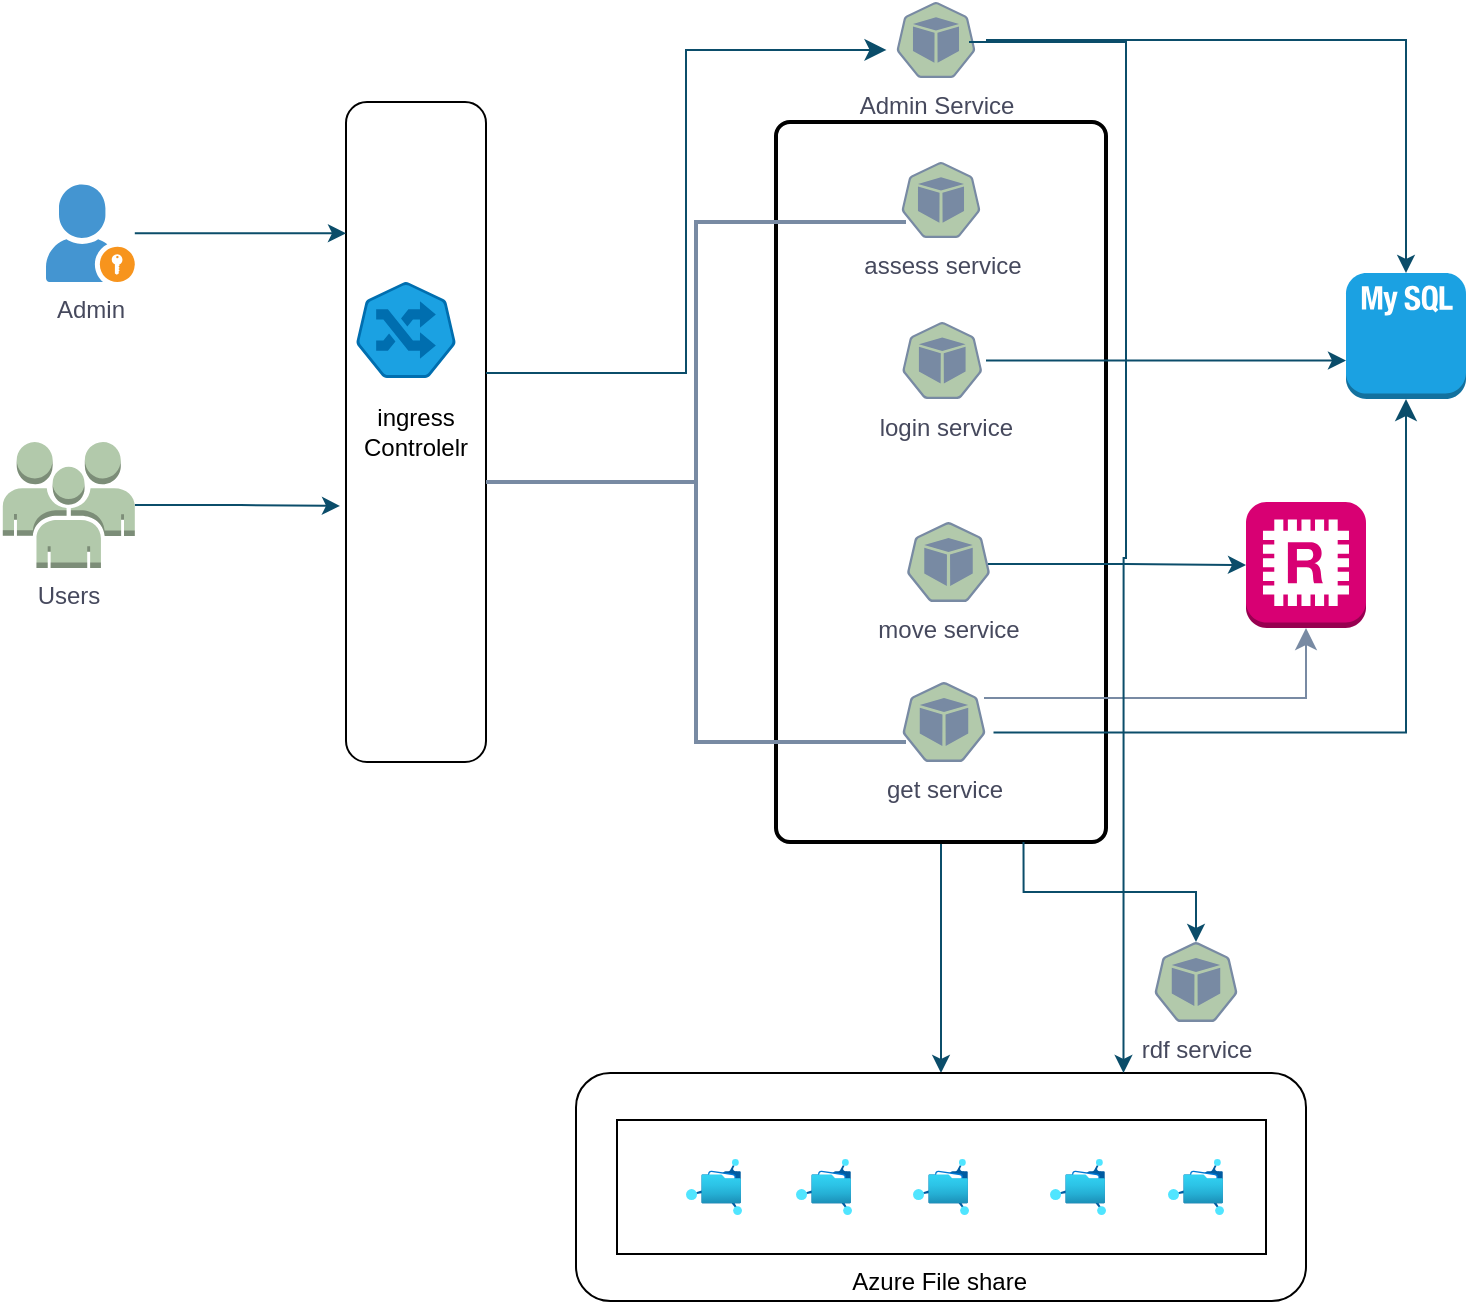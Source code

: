 <mxfile version="21.3.8" type="github">
  <diagram name="Page-1" id="pKVDKmzyI58x6n3iSxDE">
    <mxGraphModel dx="880" dy="484" grid="1" gridSize="10" guides="1" tooltips="1" connect="1" arrows="1" fold="1" page="1" pageScale="1" pageWidth="850" pageHeight="1100" math="0" shadow="0">
      <root>
        <mxCell id="0" />
        <mxCell id="1" parent="0" />
        <mxCell id="TlOuyBiV7a0oIH7bMwF1-141" style="edgeStyle=orthogonalEdgeStyle;rounded=0;orthogonalLoop=1;jettySize=auto;html=1;entryX=0.5;entryY=0;entryDx=0;entryDy=0;strokeColor=#0B4D6A;" edge="1" parent="1" source="TlOuyBiV7a0oIH7bMwF1-121" target="TlOuyBiV7a0oIH7bMwF1-56">
          <mxGeometry relative="1" as="geometry" />
        </mxCell>
        <mxCell id="TlOuyBiV7a0oIH7bMwF1-121" value="" style="rounded=1;whiteSpace=wrap;html=1;absoluteArcSize=1;arcSize=14;strokeWidth=2;" vertex="1" parent="1">
          <mxGeometry x="415" y="60" width="165" height="360" as="geometry" />
        </mxCell>
        <mxCell id="TlOuyBiV7a0oIH7bMwF1-160" style="edgeStyle=orthogonalEdgeStyle;rounded=0;orthogonalLoop=1;jettySize=auto;html=1;entryX=0.612;entryY=1.043;entryDx=0;entryDy=0;entryPerimeter=0;strokeColor=#0B4D6A;" edge="1" parent="1" source="TlOuyBiV7a0oIH7bMwF1-2" target="TlOuyBiV7a0oIH7bMwF1-31">
          <mxGeometry relative="1" as="geometry" />
        </mxCell>
        <mxCell id="TlOuyBiV7a0oIH7bMwF1-2" value="Users" style="outlineConnect=0;dashed=0;verticalLabelPosition=bottom;verticalAlign=top;align=center;html=1;shape=mxgraph.aws3.users;fillColor=#B2C9AB;strokeColor=#788AA3;fontColor=#46495D;labelBackgroundColor=none;" vertex="1" parent="1">
          <mxGeometry x="28.4" y="220" width="66" height="63" as="geometry" />
        </mxCell>
        <mxCell id="TlOuyBiV7a0oIH7bMwF1-31" value="ingress&lt;br&gt;Controlelr" style="rounded=1;whiteSpace=wrap;html=1;direction=south;labelBackgroundColor=none;" vertex="1" parent="1">
          <mxGeometry x="200" y="50" width="70" height="330" as="geometry" />
        </mxCell>
        <mxCell id="TlOuyBiV7a0oIH7bMwF1-32" value="" style="sketch=0;html=1;dashed=0;whitespace=wrap;fillColor=#1ba1e2;strokeColor=#006EAF;points=[[0.005,0.63,0],[0.1,0.2,0],[0.9,0.2,0],[0.5,0,0],[0.995,0.63,0],[0.72,0.99,0],[0.5,1,0],[0.28,0.99,0]];verticalLabelPosition=bottom;align=center;verticalAlign=top;shape=mxgraph.kubernetes.icon;prIcon=ing;labelBackgroundColor=none;fontColor=#ffffff;" vertex="1" parent="1">
          <mxGeometry x="205" y="140" width="50" height="48" as="geometry" />
        </mxCell>
        <mxCell id="TlOuyBiV7a0oIH7bMwF1-33" value="assess service" style="sketch=0;html=1;dashed=0;whitespace=wrap;fillColor=#B2C9AB;strokeColor=#788AA3;points=[[0.005,0.63,0],[0.1,0.2,0],[0.9,0.2,0],[0.5,0,0],[0.995,0.63,0],[0.72,0.99,0],[0.5,1,0],[0.28,0.99,0]];verticalLabelPosition=bottom;align=center;verticalAlign=top;shape=mxgraph.kubernetes.icon;prIcon=pod;labelBackgroundColor=none;fontColor=#46495D;" vertex="1" parent="1">
          <mxGeometry x="472.5" y="80" width="50" height="38" as="geometry" />
        </mxCell>
        <mxCell id="TlOuyBiV7a0oIH7bMwF1-148" style="edgeStyle=orthogonalEdgeStyle;rounded=0;orthogonalLoop=1;jettySize=auto;html=1;strokeColor=#0B4D6A;" edge="1" parent="1" source="TlOuyBiV7a0oIH7bMwF1-34" target="TlOuyBiV7a0oIH7bMwF1-38">
          <mxGeometry relative="1" as="geometry">
            <mxPoint x="680" y="179.25" as="targetPoint" />
            <Array as="points">
              <mxPoint x="670" y="180" />
              <mxPoint x="670" y="180" />
            </Array>
          </mxGeometry>
        </mxCell>
        <mxCell id="TlOuyBiV7a0oIH7bMwF1-34" value="&amp;nbsp;login service" style="sketch=0;html=1;dashed=0;whitespace=wrap;fillColor=#B2C9AB;strokeColor=#788AA3;points=[[0.005,0.63,0],[0.1,0.2,0],[0.9,0.2,0],[0.5,0,0],[0.995,0.63,0],[0.72,0.99,0],[0.5,1,0],[0.28,0.99,0]];verticalLabelPosition=bottom;align=center;verticalAlign=top;shape=mxgraph.kubernetes.icon;prIcon=pod;labelBackgroundColor=none;fontColor=#46495D;" vertex="1" parent="1">
          <mxGeometry x="476.25" y="160" width="43.75" height="38.5" as="geometry" />
        </mxCell>
        <mxCell id="TlOuyBiV7a0oIH7bMwF1-147" style="edgeStyle=orthogonalEdgeStyle;rounded=0;orthogonalLoop=1;jettySize=auto;html=1;entryX=0;entryY=0.5;entryDx=0;entryDy=0;entryPerimeter=0;strokeColor=#0B4D6A;exitX=0.843;exitY=0.525;exitDx=0;exitDy=0;exitPerimeter=0;" edge="1" parent="1" source="TlOuyBiV7a0oIH7bMwF1-35" target="TlOuyBiV7a0oIH7bMwF1-37">
          <mxGeometry relative="1" as="geometry" />
        </mxCell>
        <mxCell id="TlOuyBiV7a0oIH7bMwF1-35" value="move service" style="sketch=0;html=1;dashed=0;whitespace=wrap;fillColor=#B2C9AB;strokeColor=#788AA3;points=[[0.005,0.63,0],[0.1,0.2,0],[0.9,0.2,0],[0.5,0,0],[0.995,0.63,0],[0.72,0.99,0],[0.5,1,0],[0.28,0.99,0]];verticalLabelPosition=bottom;align=center;verticalAlign=top;shape=mxgraph.kubernetes.icon;prIcon=pod;labelBackgroundColor=none;fontColor=#46495D;" vertex="1" parent="1">
          <mxGeometry x="472.5" y="260" width="57.5" height="40" as="geometry" />
        </mxCell>
        <mxCell id="TlOuyBiV7a0oIH7bMwF1-36" value="get service" style="sketch=0;html=1;dashed=0;whitespace=wrap;fillColor=#B2C9AB;strokeColor=#788AA3;points=[[0.005,0.63,0],[0.1,0.2,0],[0.9,0.2,0],[0.5,0,0],[0.995,0.63,0],[0.72,0.99,0],[0.5,1,0],[0.28,0.99,0]];verticalLabelPosition=bottom;align=center;verticalAlign=top;shape=mxgraph.kubernetes.icon;prIcon=pod;labelBackgroundColor=none;fontColor=#46495D;" vertex="1" parent="1">
          <mxGeometry x="474" y="340" width="50" height="40" as="geometry" />
        </mxCell>
        <mxCell id="TlOuyBiV7a0oIH7bMwF1-37" value="" style="outlineConnect=0;dashed=0;verticalLabelPosition=bottom;verticalAlign=top;align=center;html=1;shape=mxgraph.aws3.redis;fillColor=#d80073;labelBackgroundColor=none;strokeColor=#A50040;fontColor=#ffffff;" vertex="1" parent="1">
          <mxGeometry x="650" y="250" width="60" height="63" as="geometry" />
        </mxCell>
        <mxCell id="TlOuyBiV7a0oIH7bMwF1-38" value="" style="outlineConnect=0;dashed=0;verticalLabelPosition=bottom;verticalAlign=top;align=center;html=1;shape=mxgraph.aws3.mysql_db_instance_2;fillColor=#1ba1e2;labelBackgroundColor=none;strokeColor=#006EAF;fontColor=#ffffff;" vertex="1" parent="1">
          <mxGeometry x="700" y="135.5" width="60" height="63" as="geometry" />
        </mxCell>
        <mxCell id="TlOuyBiV7a0oIH7bMwF1-39" value="" style="strokeWidth=2;html=1;shape=mxgraph.flowchart.annotation_2;align=left;labelPosition=right;pointerEvents=1;labelBackgroundColor=none;fillColor=#B2C9AB;strokeColor=#788AA3;fontColor=#46495D;" vertex="1" parent="1">
          <mxGeometry x="270" y="110" width="210" height="260" as="geometry" />
        </mxCell>
        <mxCell id="TlOuyBiV7a0oIH7bMwF1-161" style="edgeStyle=orthogonalEdgeStyle;rounded=0;orthogonalLoop=1;jettySize=auto;html=1;entryX=0.199;entryY=1;entryDx=0;entryDy=0;entryPerimeter=0;strokeColor=#0B4D6A;" edge="1" parent="1" source="TlOuyBiV7a0oIH7bMwF1-44" target="TlOuyBiV7a0oIH7bMwF1-31">
          <mxGeometry relative="1" as="geometry" />
        </mxCell>
        <mxCell id="TlOuyBiV7a0oIH7bMwF1-44" value="Admin" style="shadow=0;dashed=0;html=1;strokeColor=none;fillColor=#4495D1;labelPosition=center;verticalLabelPosition=bottom;verticalAlign=top;align=center;outlineConnect=0;shape=mxgraph.veeam.portal_admin;fontColor=#46495D;" vertex="1" parent="1">
          <mxGeometry x="50" y="91.2" width="44.4" height="48.8" as="geometry" />
        </mxCell>
        <mxCell id="TlOuyBiV7a0oIH7bMwF1-47" value="" style="edgeStyle=segmentEdgeStyle;endArrow=classic;html=1;curved=0;rounded=0;endSize=8;startSize=8;strokeColor=#788AA3;fontColor=#46495D;fillColor=#B2C9AB;exitX=0.9;exitY=0.2;exitDx=0;exitDy=0;exitPerimeter=0;" edge="1" parent="1" source="TlOuyBiV7a0oIH7bMwF1-36" target="TlOuyBiV7a0oIH7bMwF1-37">
          <mxGeometry width="50" height="50" relative="1" as="geometry">
            <mxPoint x="490" y="363" as="sourcePoint" />
            <mxPoint x="550" y="320" as="targetPoint" />
          </mxGeometry>
        </mxCell>
        <mxCell id="TlOuyBiV7a0oIH7bMwF1-48" value="" style="edgeStyle=segmentEdgeStyle;endArrow=classic;html=1;curved=0;rounded=0;endSize=8;startSize=8;strokeColor=#0B4D6A;exitX=0.995;exitY=0.63;exitDx=0;exitDy=0;exitPerimeter=0;" edge="1" parent="1" source="TlOuyBiV7a0oIH7bMwF1-36" target="TlOuyBiV7a0oIH7bMwF1-38">
          <mxGeometry width="50" height="50" relative="1" as="geometry">
            <mxPoint x="620" y="385" as="sourcePoint" />
            <mxPoint x="670" y="335" as="targetPoint" />
          </mxGeometry>
        </mxCell>
        <mxCell id="TlOuyBiV7a0oIH7bMwF1-56" value="" style="rounded=1;whiteSpace=wrap;html=1;" vertex="1" parent="1">
          <mxGeometry x="315" y="535.5" width="365" height="114" as="geometry" />
        </mxCell>
        <mxCell id="TlOuyBiV7a0oIH7bMwF1-128" value="Azure File share&amp;nbsp;" style="verticalLabelPosition=bottom;verticalAlign=top;html=1;shape=mxgraph.basic.rect;fillColor2=none;strokeWidth=1;size=20;indent=5;" vertex="1" parent="1">
          <mxGeometry x="335.5" y="559" width="324.5" height="67" as="geometry" />
        </mxCell>
        <mxCell id="TlOuyBiV7a0oIH7bMwF1-129" value="" style="image;aspect=fixed;html=1;points=[];align=center;fontSize=12;image=img/lib/azure2/storage/Azure_Fileshare.svg;strokeColor=#BAC8D3;fontColor=#EEEEEE;fillColor=#09555B;" vertex="1" parent="1">
          <mxGeometry x="425" y="578.5" width="28" height="28" as="geometry" />
        </mxCell>
        <mxCell id="TlOuyBiV7a0oIH7bMwF1-130" value="" style="image;aspect=fixed;html=1;points=[];align=center;fontSize=12;image=img/lib/azure2/storage/Azure_Fileshare.svg;strokeColor=#BAC8D3;fontColor=#EEEEEE;fillColor=#09555B;" vertex="1" parent="1">
          <mxGeometry x="552" y="578.5" width="28" height="28" as="geometry" />
        </mxCell>
        <mxCell id="TlOuyBiV7a0oIH7bMwF1-131" value="" style="image;aspect=fixed;html=1;points=[];align=center;fontSize=12;image=img/lib/azure2/storage/Azure_Fileshare.svg;strokeColor=#BAC8D3;fontColor=#EEEEEE;fillColor=#09555B;" vertex="1" parent="1">
          <mxGeometry x="370" y="578.5" width="28" height="28" as="geometry" />
        </mxCell>
        <mxCell id="TlOuyBiV7a0oIH7bMwF1-132" value="" style="image;aspect=fixed;html=1;points=[];align=center;fontSize=12;image=img/lib/azure2/storage/Azure_Fileshare.svg;strokeColor=#BAC8D3;fontColor=#EEEEEE;fillColor=#09555B;" vertex="1" parent="1">
          <mxGeometry x="611" y="578.5" width="28" height="28" as="geometry" />
        </mxCell>
        <mxCell id="TlOuyBiV7a0oIH7bMwF1-137" value="rdf service" style="sketch=0;html=1;dashed=0;whitespace=wrap;fillColor=#B2C9AB;strokeColor=#788AA3;points=[[0.005,0.63,0],[0.1,0.2,0],[0.9,0.2,0],[0.5,0,0],[0.995,0.63,0],[0.72,0.99,0],[0.5,1,0],[0.28,0.99,0]];verticalLabelPosition=bottom;align=center;verticalAlign=top;shape=mxgraph.kubernetes.icon;prIcon=pod;labelBackgroundColor=none;fontColor=#46495D;" vertex="1" parent="1">
          <mxGeometry x="600" y="470" width="50" height="40" as="geometry" />
        </mxCell>
        <mxCell id="TlOuyBiV7a0oIH7bMwF1-138" style="edgeStyle=orthogonalEdgeStyle;rounded=0;orthogonalLoop=1;jettySize=auto;html=1;exitX=0.5;exitY=1;exitDx=0;exitDy=0;exitPerimeter=0;strokeColor=#0B4D6A;" edge="1" parent="1" source="TlOuyBiV7a0oIH7bMwF1-137" target="TlOuyBiV7a0oIH7bMwF1-137">
          <mxGeometry relative="1" as="geometry" />
        </mxCell>
        <mxCell id="TlOuyBiV7a0oIH7bMwF1-145" style="edgeStyle=orthogonalEdgeStyle;rounded=0;orthogonalLoop=1;jettySize=auto;html=1;exitX=0.5;exitY=1;exitDx=0;exitDy=0;strokeColor=#0B4D6A;" edge="1" parent="1" source="TlOuyBiV7a0oIH7bMwF1-121" target="TlOuyBiV7a0oIH7bMwF1-121">
          <mxGeometry relative="1" as="geometry" />
        </mxCell>
        <mxCell id="TlOuyBiV7a0oIH7bMwF1-151" value="" style="edgeStyle=orthogonalEdgeStyle;endArrow=classic;html=1;rounded=0;strokeColor=#0B4D6A;exitX=0.75;exitY=1;exitDx=0;exitDy=0;entryX=0.5;entryY=0;entryDx=0;entryDy=0;entryPerimeter=0;" edge="1" parent="1" source="TlOuyBiV7a0oIH7bMwF1-121" target="TlOuyBiV7a0oIH7bMwF1-137">
          <mxGeometry width="50" height="50" relative="1" as="geometry">
            <mxPoint x="520" y="490" as="sourcePoint" />
            <mxPoint x="590" y="470" as="targetPoint" />
          </mxGeometry>
        </mxCell>
        <mxCell id="TlOuyBiV7a0oIH7bMwF1-155" value="" style="image;aspect=fixed;html=1;points=[];align=center;fontSize=12;image=img/lib/azure2/storage/Azure_Fileshare.svg;strokeColor=#BAC8D3;fontColor=#EEEEEE;fillColor=#09555B;" vertex="1" parent="1">
          <mxGeometry x="483.5" y="578.5" width="28" height="28" as="geometry" />
        </mxCell>
        <mxCell id="TlOuyBiV7a0oIH7bMwF1-179" style="edgeStyle=orthogonalEdgeStyle;rounded=0;orthogonalLoop=1;jettySize=auto;html=1;strokeColor=#0B4D6A;" edge="1" parent="1" source="TlOuyBiV7a0oIH7bMwF1-163" target="TlOuyBiV7a0oIH7bMwF1-38">
          <mxGeometry relative="1" as="geometry" />
        </mxCell>
        <mxCell id="TlOuyBiV7a0oIH7bMwF1-163" value="Admin Service" style="sketch=0;html=1;dashed=0;whitespace=wrap;fillColor=#B2C9AB;strokeColor=#788AA3;points=[[0.005,0.63,0],[0.1,0.2,0],[0.9,0.2,0],[0.5,0,0],[0.995,0.63,0],[0.72,0.99,0],[0.5,1,0],[0.28,0.99,0]];verticalLabelPosition=bottom;align=center;verticalAlign=top;shape=mxgraph.kubernetes.icon;prIcon=pod;labelBackgroundColor=none;fontColor=#46495D;" vertex="1" parent="1">
          <mxGeometry x="470" width="50" height="38" as="geometry" />
        </mxCell>
        <mxCell id="TlOuyBiV7a0oIH7bMwF1-167" value="" style="edgeStyle=elbowEdgeStyle;elbow=horizontal;endArrow=classic;html=1;curved=0;rounded=0;endSize=8;startSize=8;strokeColor=#0B4D6A;entryX=0.005;entryY=0.63;entryDx=0;entryDy=0;entryPerimeter=0;" edge="1" parent="1" target="TlOuyBiV7a0oIH7bMwF1-163">
          <mxGeometry width="50" height="50" relative="1" as="geometry">
            <mxPoint x="270" y="185.5" as="sourcePoint" />
            <mxPoint x="320" y="135.5" as="targetPoint" />
          </mxGeometry>
        </mxCell>
        <mxCell id="TlOuyBiV7a0oIH7bMwF1-178" value="" style="edgeStyle=orthogonalEdgeStyle;endArrow=classic;html=1;rounded=0;strokeColor=#0B4D6A;exitX=0.75;exitY=1;exitDx=0;exitDy=0;entryX=0.75;entryY=0;entryDx=0;entryDy=0;" edge="1" parent="1" target="TlOuyBiV7a0oIH7bMwF1-56">
          <mxGeometry width="50" height="50" relative="1" as="geometry">
            <mxPoint x="511.5" y="20" as="sourcePoint" />
            <mxPoint x="590" y="530" as="targetPoint" />
            <Array as="points">
              <mxPoint x="590" y="20" />
              <mxPoint x="590" y="278" />
              <mxPoint x="589" y="278" />
            </Array>
          </mxGeometry>
        </mxCell>
      </root>
    </mxGraphModel>
  </diagram>
</mxfile>
